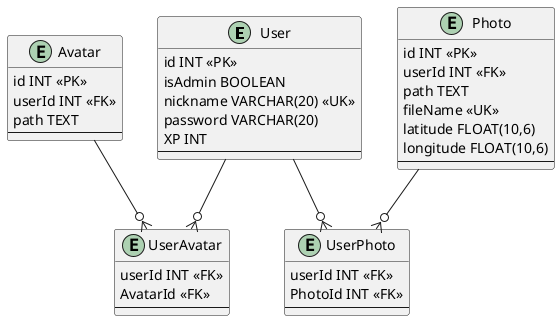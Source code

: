 @startuml DER

entity User {
    id INT <<PK>>
    isAdmin BOOLEAN
    nickname VARCHAR(20) <<UK>>
    password VARCHAR(20)
    XP INT
    --
}

entity Avatar {
    id INT <<PK>>
    userId INT <<FK>>
    path TEXT
    --
}

entity UserAvatar {
    userId INT <<FK>>
    AvatarId <<FK>>
    --
}

entity UserPhoto {
    userId INT <<FK>>
    PhotoId INT <<FK>>
    --
}

entity Photo {
    id INT <<PK>>
    userId INT <<FK>>
    path TEXT
    fileName <<UK>>
    latitude FLOAT(10,6)
    longitude FLOAT(10,6)
    --
}

User --o{ UserPhoto
User --o{ UserAvatar
Avatar --o{ UserAvatar
Photo --o{ UserPhoto

@enduml